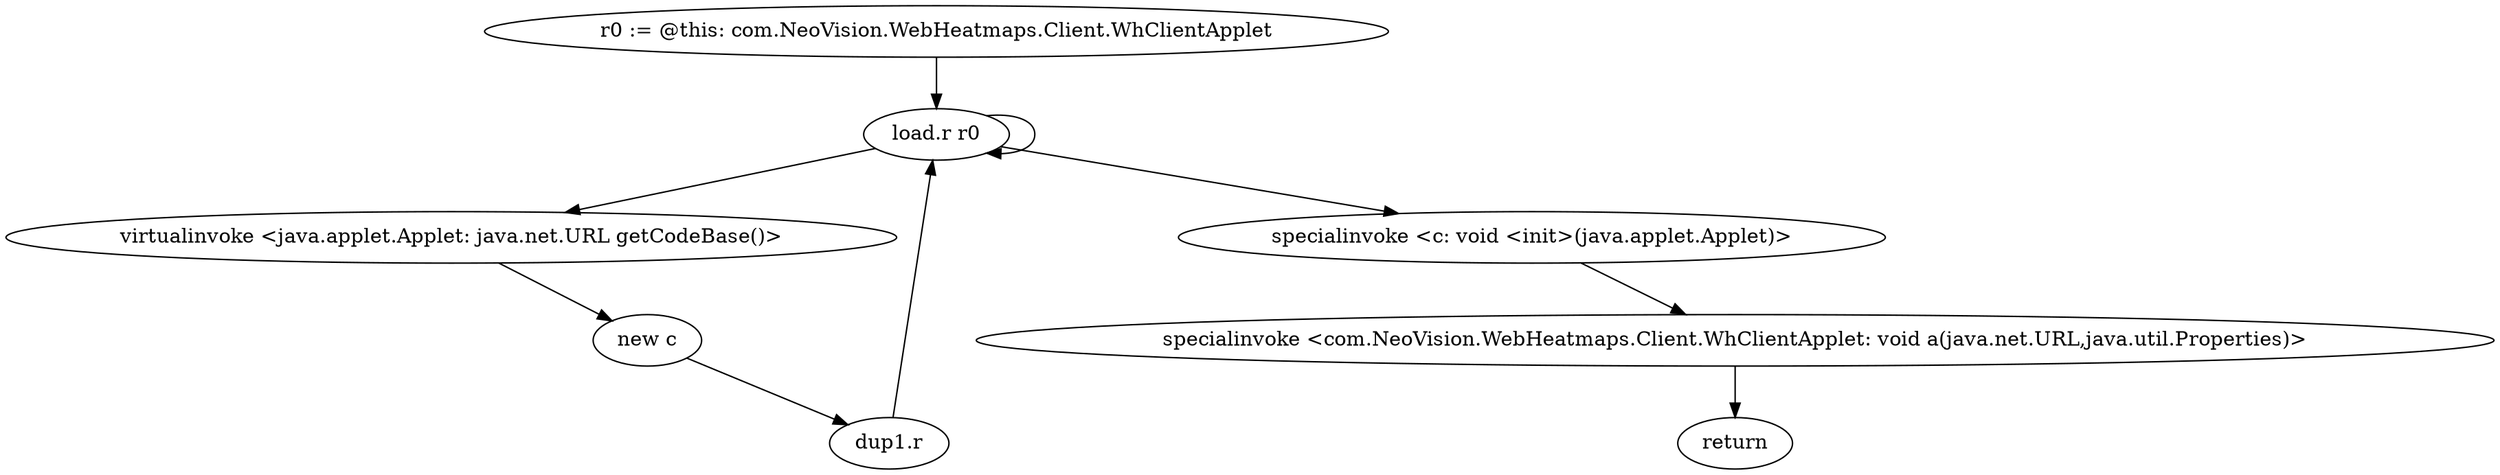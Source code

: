 digraph "" {
    "r0 := @this: com.NeoVision.WebHeatmaps.Client.WhClientApplet"
    "load.r r0"
    "r0 := @this: com.NeoVision.WebHeatmaps.Client.WhClientApplet"->"load.r r0";
    "load.r r0"->"load.r r0";
    "virtualinvoke <java.applet.Applet: java.net.URL getCodeBase()>"
    "load.r r0"->"virtualinvoke <java.applet.Applet: java.net.URL getCodeBase()>";
    "new c"
    "virtualinvoke <java.applet.Applet: java.net.URL getCodeBase()>"->"new c";
    "dup1.r"
    "new c"->"dup1.r";
    "dup1.r"->"load.r r0";
    "specialinvoke <c: void <init>(java.applet.Applet)>"
    "load.r r0"->"specialinvoke <c: void <init>(java.applet.Applet)>";
    "specialinvoke <com.NeoVision.WebHeatmaps.Client.WhClientApplet: void a(java.net.URL,java.util.Properties)>"
    "specialinvoke <c: void <init>(java.applet.Applet)>"->"specialinvoke <com.NeoVision.WebHeatmaps.Client.WhClientApplet: void a(java.net.URL,java.util.Properties)>";
    "return"
    "specialinvoke <com.NeoVision.WebHeatmaps.Client.WhClientApplet: void a(java.net.URL,java.util.Properties)>"->"return";
}
